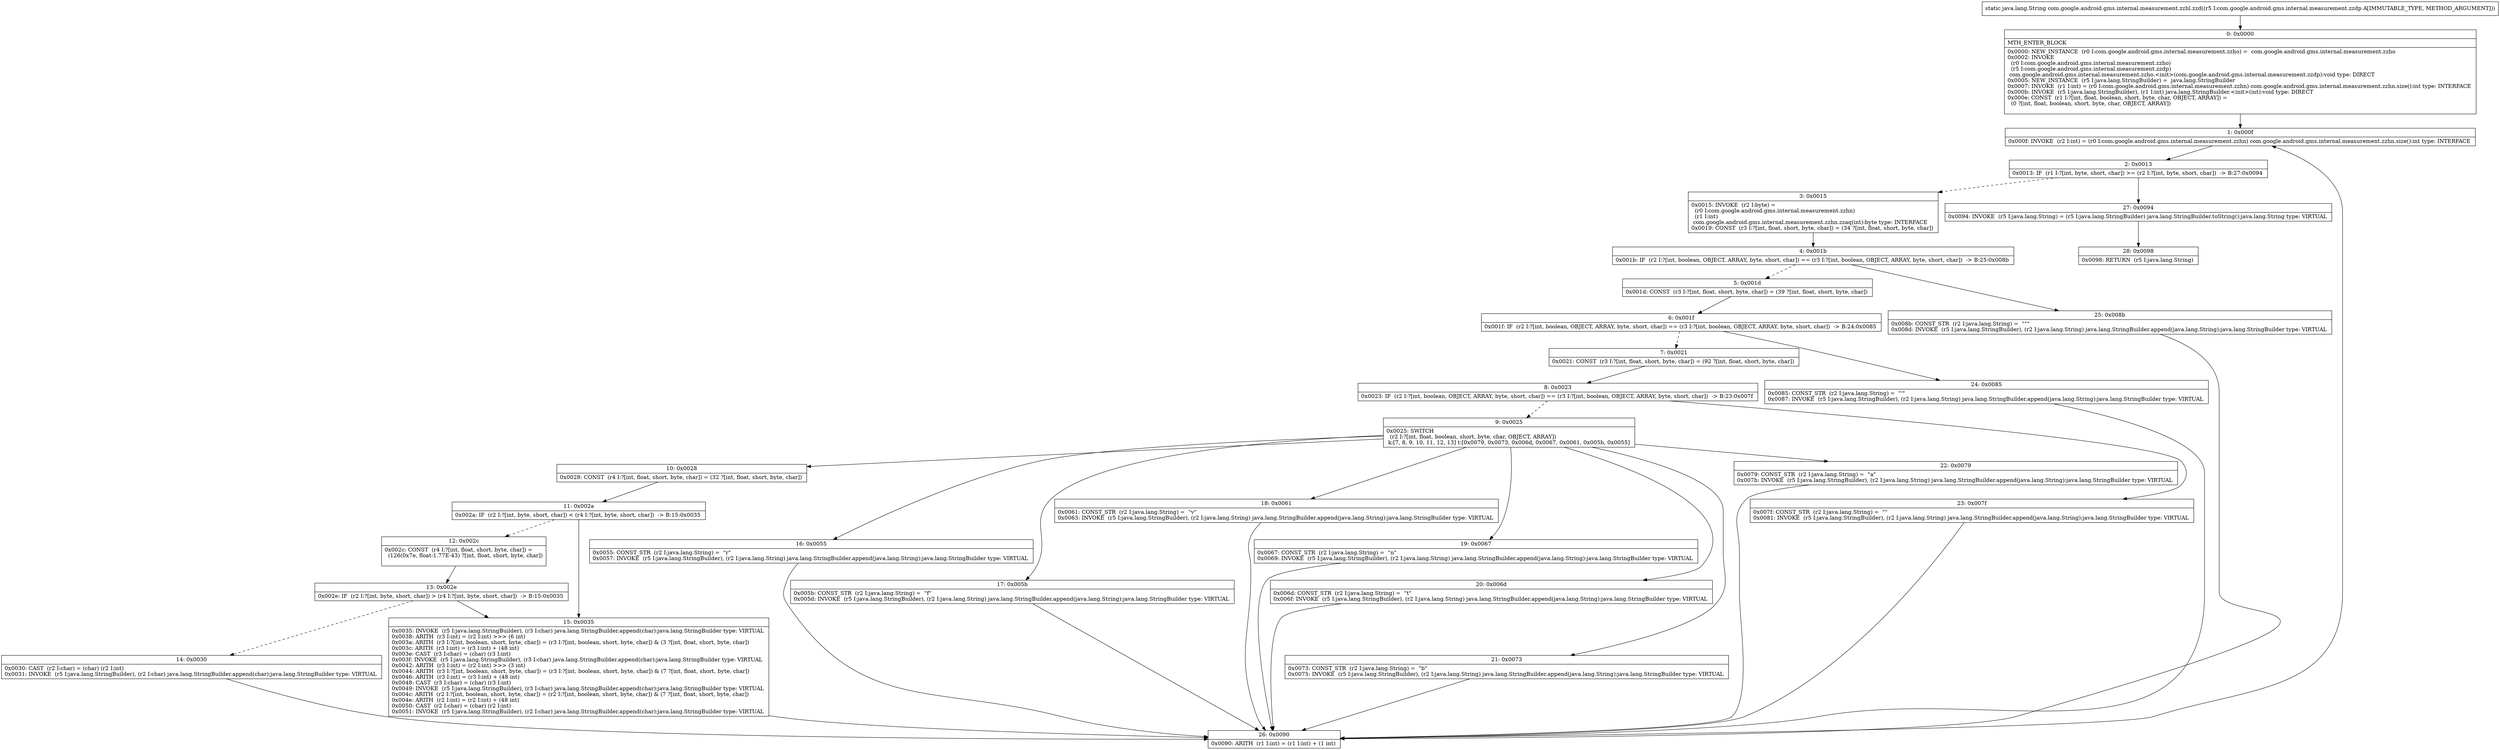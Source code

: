 digraph "CFG forcom.google.android.gms.internal.measurement.zzhl.zzd(Lcom\/google\/android\/gms\/internal\/measurement\/zzdp;)Ljava\/lang\/String;" {
Node_0 [shape=record,label="{0\:\ 0x0000|MTH_ENTER_BLOCK\l|0x0000: NEW_INSTANCE  (r0 I:com.google.android.gms.internal.measurement.zzho) =  com.google.android.gms.internal.measurement.zzho \l0x0002: INVOKE  \l  (r0 I:com.google.android.gms.internal.measurement.zzho)\l  (r5 I:com.google.android.gms.internal.measurement.zzdp)\l com.google.android.gms.internal.measurement.zzho.\<init\>(com.google.android.gms.internal.measurement.zzdp):void type: DIRECT \l0x0005: NEW_INSTANCE  (r5 I:java.lang.StringBuilder) =  java.lang.StringBuilder \l0x0007: INVOKE  (r1 I:int) = (r0 I:com.google.android.gms.internal.measurement.zzhn) com.google.android.gms.internal.measurement.zzhn.size():int type: INTERFACE \l0x000b: INVOKE  (r5 I:java.lang.StringBuilder), (r1 I:int) java.lang.StringBuilder.\<init\>(int):void type: DIRECT \l0x000e: CONST  (r1 I:?[int, float, boolean, short, byte, char, OBJECT, ARRAY]) = \l  (0 ?[int, float, boolean, short, byte, char, OBJECT, ARRAY])\l \l}"];
Node_1 [shape=record,label="{1\:\ 0x000f|0x000f: INVOKE  (r2 I:int) = (r0 I:com.google.android.gms.internal.measurement.zzhn) com.google.android.gms.internal.measurement.zzhn.size():int type: INTERFACE \l}"];
Node_2 [shape=record,label="{2\:\ 0x0013|0x0013: IF  (r1 I:?[int, byte, short, char]) \>= (r2 I:?[int, byte, short, char])  \-\> B:27:0x0094 \l}"];
Node_3 [shape=record,label="{3\:\ 0x0015|0x0015: INVOKE  (r2 I:byte) = \l  (r0 I:com.google.android.gms.internal.measurement.zzhn)\l  (r1 I:int)\l com.google.android.gms.internal.measurement.zzhn.zzaq(int):byte type: INTERFACE \l0x0019: CONST  (r3 I:?[int, float, short, byte, char]) = (34 ?[int, float, short, byte, char]) \l}"];
Node_4 [shape=record,label="{4\:\ 0x001b|0x001b: IF  (r2 I:?[int, boolean, OBJECT, ARRAY, byte, short, char]) == (r3 I:?[int, boolean, OBJECT, ARRAY, byte, short, char])  \-\> B:25:0x008b \l}"];
Node_5 [shape=record,label="{5\:\ 0x001d|0x001d: CONST  (r3 I:?[int, float, short, byte, char]) = (39 ?[int, float, short, byte, char]) \l}"];
Node_6 [shape=record,label="{6\:\ 0x001f|0x001f: IF  (r2 I:?[int, boolean, OBJECT, ARRAY, byte, short, char]) == (r3 I:?[int, boolean, OBJECT, ARRAY, byte, short, char])  \-\> B:24:0x0085 \l}"];
Node_7 [shape=record,label="{7\:\ 0x0021|0x0021: CONST  (r3 I:?[int, float, short, byte, char]) = (92 ?[int, float, short, byte, char]) \l}"];
Node_8 [shape=record,label="{8\:\ 0x0023|0x0023: IF  (r2 I:?[int, boolean, OBJECT, ARRAY, byte, short, char]) == (r3 I:?[int, boolean, OBJECT, ARRAY, byte, short, char])  \-\> B:23:0x007f \l}"];
Node_9 [shape=record,label="{9\:\ 0x0025|0x0025: SWITCH  \l  (r2 I:?[int, float, boolean, short, byte, char, OBJECT, ARRAY])\l k:[7, 8, 9, 10, 11, 12, 13] t:[0x0079, 0x0073, 0x006d, 0x0067, 0x0061, 0x005b, 0x0055] \l}"];
Node_10 [shape=record,label="{10\:\ 0x0028|0x0028: CONST  (r4 I:?[int, float, short, byte, char]) = (32 ?[int, float, short, byte, char]) \l}"];
Node_11 [shape=record,label="{11\:\ 0x002a|0x002a: IF  (r2 I:?[int, byte, short, char]) \< (r4 I:?[int, byte, short, char])  \-\> B:15:0x0035 \l}"];
Node_12 [shape=record,label="{12\:\ 0x002c|0x002c: CONST  (r4 I:?[int, float, short, byte, char]) = \l  (126(0x7e, float:1.77E\-43) ?[int, float, short, byte, char])\l \l}"];
Node_13 [shape=record,label="{13\:\ 0x002e|0x002e: IF  (r2 I:?[int, byte, short, char]) \> (r4 I:?[int, byte, short, char])  \-\> B:15:0x0035 \l}"];
Node_14 [shape=record,label="{14\:\ 0x0030|0x0030: CAST  (r2 I:char) = (char) (r2 I:int) \l0x0031: INVOKE  (r5 I:java.lang.StringBuilder), (r2 I:char) java.lang.StringBuilder.append(char):java.lang.StringBuilder type: VIRTUAL \l}"];
Node_15 [shape=record,label="{15\:\ 0x0035|0x0035: INVOKE  (r5 I:java.lang.StringBuilder), (r3 I:char) java.lang.StringBuilder.append(char):java.lang.StringBuilder type: VIRTUAL \l0x0038: ARITH  (r3 I:int) = (r2 I:int) \>\>\> (6 int) \l0x003a: ARITH  (r3 I:?[int, boolean, short, byte, char]) = (r3 I:?[int, boolean, short, byte, char]) & (3 ?[int, float, short, byte, char]) \l0x003c: ARITH  (r3 I:int) = (r3 I:int) + (48 int) \l0x003e: CAST  (r3 I:char) = (char) (r3 I:int) \l0x003f: INVOKE  (r5 I:java.lang.StringBuilder), (r3 I:char) java.lang.StringBuilder.append(char):java.lang.StringBuilder type: VIRTUAL \l0x0042: ARITH  (r3 I:int) = (r2 I:int) \>\>\> (3 int) \l0x0044: ARITH  (r3 I:?[int, boolean, short, byte, char]) = (r3 I:?[int, boolean, short, byte, char]) & (7 ?[int, float, short, byte, char]) \l0x0046: ARITH  (r3 I:int) = (r3 I:int) + (48 int) \l0x0048: CAST  (r3 I:char) = (char) (r3 I:int) \l0x0049: INVOKE  (r5 I:java.lang.StringBuilder), (r3 I:char) java.lang.StringBuilder.append(char):java.lang.StringBuilder type: VIRTUAL \l0x004c: ARITH  (r2 I:?[int, boolean, short, byte, char]) = (r2 I:?[int, boolean, short, byte, char]) & (7 ?[int, float, short, byte, char]) \l0x004e: ARITH  (r2 I:int) = (r2 I:int) + (48 int) \l0x0050: CAST  (r2 I:char) = (char) (r2 I:int) \l0x0051: INVOKE  (r5 I:java.lang.StringBuilder), (r2 I:char) java.lang.StringBuilder.append(char):java.lang.StringBuilder type: VIRTUAL \l}"];
Node_16 [shape=record,label="{16\:\ 0x0055|0x0055: CONST_STR  (r2 I:java.lang.String) =  \"r\" \l0x0057: INVOKE  (r5 I:java.lang.StringBuilder), (r2 I:java.lang.String) java.lang.StringBuilder.append(java.lang.String):java.lang.StringBuilder type: VIRTUAL \l}"];
Node_17 [shape=record,label="{17\:\ 0x005b|0x005b: CONST_STR  (r2 I:java.lang.String) =  \"f\" \l0x005d: INVOKE  (r5 I:java.lang.StringBuilder), (r2 I:java.lang.String) java.lang.StringBuilder.append(java.lang.String):java.lang.StringBuilder type: VIRTUAL \l}"];
Node_18 [shape=record,label="{18\:\ 0x0061|0x0061: CONST_STR  (r2 I:java.lang.String) =  \"v\" \l0x0063: INVOKE  (r5 I:java.lang.StringBuilder), (r2 I:java.lang.String) java.lang.StringBuilder.append(java.lang.String):java.lang.StringBuilder type: VIRTUAL \l}"];
Node_19 [shape=record,label="{19\:\ 0x0067|0x0067: CONST_STR  (r2 I:java.lang.String) =  \"n\" \l0x0069: INVOKE  (r5 I:java.lang.StringBuilder), (r2 I:java.lang.String) java.lang.StringBuilder.append(java.lang.String):java.lang.StringBuilder type: VIRTUAL \l}"];
Node_20 [shape=record,label="{20\:\ 0x006d|0x006d: CONST_STR  (r2 I:java.lang.String) =  \"t\" \l0x006f: INVOKE  (r5 I:java.lang.StringBuilder), (r2 I:java.lang.String) java.lang.StringBuilder.append(java.lang.String):java.lang.StringBuilder type: VIRTUAL \l}"];
Node_21 [shape=record,label="{21\:\ 0x0073|0x0073: CONST_STR  (r2 I:java.lang.String) =  \"b\" \l0x0075: INVOKE  (r5 I:java.lang.StringBuilder), (r2 I:java.lang.String) java.lang.StringBuilder.append(java.lang.String):java.lang.StringBuilder type: VIRTUAL \l}"];
Node_22 [shape=record,label="{22\:\ 0x0079|0x0079: CONST_STR  (r2 I:java.lang.String) =  \"a\" \l0x007b: INVOKE  (r5 I:java.lang.StringBuilder), (r2 I:java.lang.String) java.lang.StringBuilder.append(java.lang.String):java.lang.StringBuilder type: VIRTUAL \l}"];
Node_23 [shape=record,label="{23\:\ 0x007f|0x007f: CONST_STR  (r2 I:java.lang.String) =  \"\" \l0x0081: INVOKE  (r5 I:java.lang.StringBuilder), (r2 I:java.lang.String) java.lang.StringBuilder.append(java.lang.String):java.lang.StringBuilder type: VIRTUAL \l}"];
Node_24 [shape=record,label="{24\:\ 0x0085|0x0085: CONST_STR  (r2 I:java.lang.String) =  \"'\" \l0x0087: INVOKE  (r5 I:java.lang.StringBuilder), (r2 I:java.lang.String) java.lang.StringBuilder.append(java.lang.String):java.lang.StringBuilder type: VIRTUAL \l}"];
Node_25 [shape=record,label="{25\:\ 0x008b|0x008b: CONST_STR  (r2 I:java.lang.String) =  \"\"\" \l0x008d: INVOKE  (r5 I:java.lang.StringBuilder), (r2 I:java.lang.String) java.lang.StringBuilder.append(java.lang.String):java.lang.StringBuilder type: VIRTUAL \l}"];
Node_26 [shape=record,label="{26\:\ 0x0090|0x0090: ARITH  (r1 I:int) = (r1 I:int) + (1 int) \l}"];
Node_27 [shape=record,label="{27\:\ 0x0094|0x0094: INVOKE  (r5 I:java.lang.String) = (r5 I:java.lang.StringBuilder) java.lang.StringBuilder.toString():java.lang.String type: VIRTUAL \l}"];
Node_28 [shape=record,label="{28\:\ 0x0098|0x0098: RETURN  (r5 I:java.lang.String) \l}"];
MethodNode[shape=record,label="{static java.lang.String com.google.android.gms.internal.measurement.zzhl.zzd((r5 I:com.google.android.gms.internal.measurement.zzdp A[IMMUTABLE_TYPE, METHOD_ARGUMENT])) }"];
MethodNode -> Node_0;
Node_0 -> Node_1;
Node_1 -> Node_2;
Node_2 -> Node_3[style=dashed];
Node_2 -> Node_27;
Node_3 -> Node_4;
Node_4 -> Node_5[style=dashed];
Node_4 -> Node_25;
Node_5 -> Node_6;
Node_6 -> Node_7[style=dashed];
Node_6 -> Node_24;
Node_7 -> Node_8;
Node_8 -> Node_9[style=dashed];
Node_8 -> Node_23;
Node_9 -> Node_10;
Node_9 -> Node_16;
Node_9 -> Node_17;
Node_9 -> Node_18;
Node_9 -> Node_19;
Node_9 -> Node_20;
Node_9 -> Node_21;
Node_9 -> Node_22;
Node_10 -> Node_11;
Node_11 -> Node_12[style=dashed];
Node_11 -> Node_15;
Node_12 -> Node_13;
Node_13 -> Node_14[style=dashed];
Node_13 -> Node_15;
Node_14 -> Node_26;
Node_15 -> Node_26;
Node_16 -> Node_26;
Node_17 -> Node_26;
Node_18 -> Node_26;
Node_19 -> Node_26;
Node_20 -> Node_26;
Node_21 -> Node_26;
Node_22 -> Node_26;
Node_23 -> Node_26;
Node_24 -> Node_26;
Node_25 -> Node_26;
Node_26 -> Node_1;
Node_27 -> Node_28;
}

